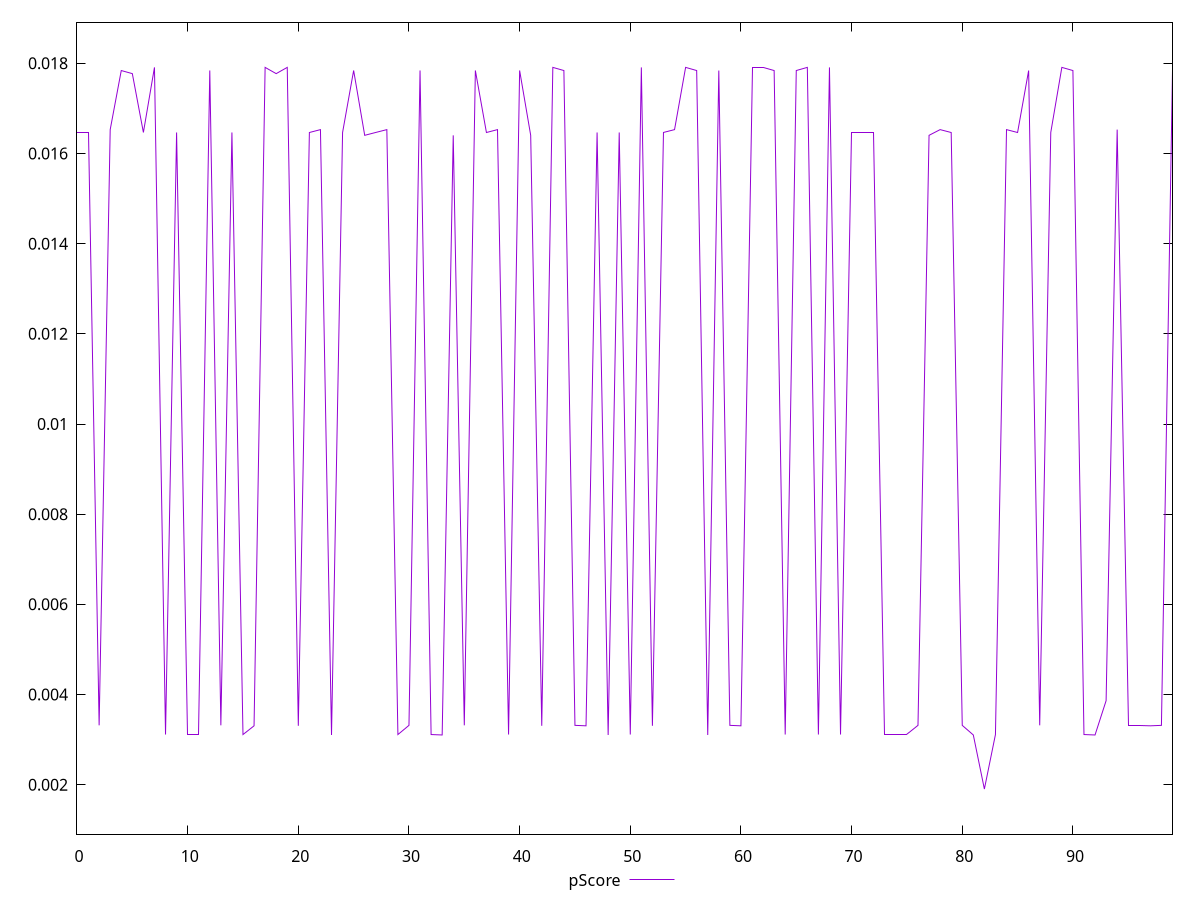 reset

$pScore <<EOF
0 0.0164657762960162
1 0.0164657762960162
2 0.0033156671300033635
3 0.01652981343283516
4 0.017840233168241015
5 0.0177717048254471
6 0.01646700715409083
7 0.01791041875881938
8 0.0031118255667967887
9 0.0164657762960162
10 0.0031118255667967887
11 0.0031118255667967887
12 0.017841582171165105
13 0.0033156671300033635
14 0.0164657762960162
15 0.0031118255667967887
16 0.003305399777234652
17 0.01791041875881938
18 0.0177717048254471
19 0.01791041875881938
20 0.003305399777234652
21 0.0164657762960162
22 0.01652981343283516
23 0.0031022719549900213
24 0.0164657762960162
25 0.017841582171165105
26 0.016403247991640446
27 0.01646700715409083
28 0.01652981343283516
29 0.0031118255667967887
30 0.0033156671300033635
31 0.017841582171165105
32 0.0031118255667967887
33 0.0031022719549900213
34 0.016403247991640446
35 0.0033156671300033635
36 0.017841582171165105
37 0.0164657762960162
38 0.01652981343283516
39 0.0031118255667967887
40 0.017841582171165105
41 0.016403247991640446
42 0.003305399777234652
43 0.01791041875881938
44 0.017840233168241015
45 0.0033156671300033635
46 0.003305399777234652
47 0.01646700715409083
48 0.0031022719549900213
49 0.0164657762960162
50 0.0031118255667967887
51 0.01791041875881938
52 0.003305399777234652
53 0.01646700715409083
54 0.01652981343283516
55 0.01791041875881938
56 0.017840233168241015
57 0.0031022719549900213
58 0.017840233168241015
59 0.0033156671300033635
60 0.003305399777234652
61 0.01791041875881938
62 0.01791041875881938
63 0.017840233168241015
64 0.0031118255667967887
65 0.017840233168241015
66 0.01791041875881938
67 0.0031118255667967887
68 0.01791041875881938
69 0.0031118255667967887
70 0.0164657762960162
71 0.0164657762960162
72 0.0164657762960162
73 0.0031118255667967887
74 0.0031118255667967887
75 0.0031118255667967887
76 0.0033156671300033635
77 0.016403247991640446
78 0.01652981343283516
79 0.0164657762960162
80 0.0033156671300033635
81 0.0031022719549900213
82 0.001902883622639795
83 0.0031118255667967887
84 0.01652981343283516
85 0.0164657762960162
86 0.017840233168241015
87 0.0033156671300033635
88 0.01646700715409083
89 0.01791041875881938
90 0.017840233168241015
91 0.0031118255667967887
92 0.0031022719549900213
93 0.0038625055717602663
94 0.01652981343283516
95 0.0033156671300033635
96 0.0033156671300033635
97 0.003305399777234652
98 0.0033156671300033635
99 0.017841582171165105
EOF

set key outside below
set xrange [0:99]
set yrange [0.0009028836226397949:0.01891041875881938]
set trange [0.0009028836226397949:0.01891041875881938]
set terminal svg size 640, 500 enhanced background rgb 'white'
set output "report_00026_2021-02-22T21:38:55.199Z/cumulative-layout-shift/samples/pages/pScore/values.svg"

plot $pScore title "pScore" with line

reset
